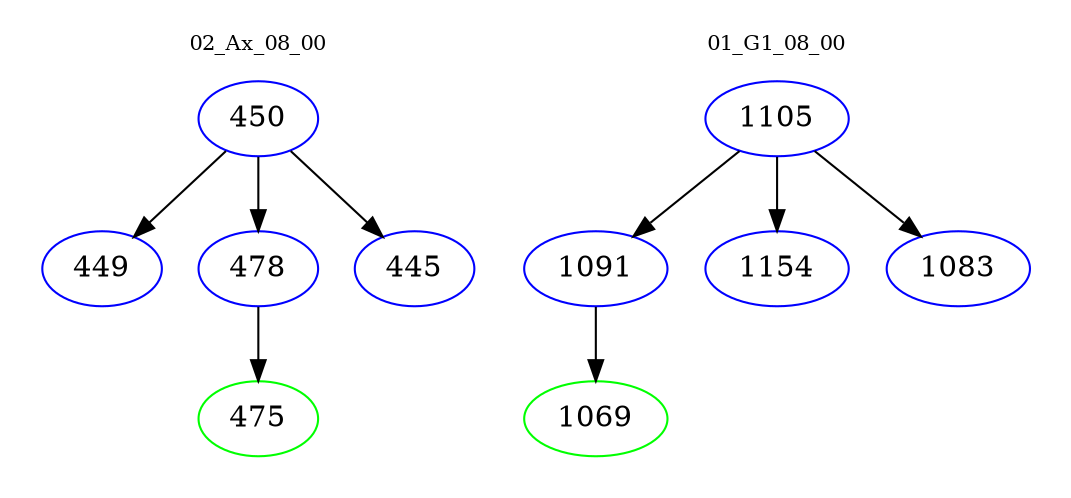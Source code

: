 digraph{
subgraph cluster_0 {
color = white
label = "02_Ax_08_00";
fontsize=10;
T0_450 [label="450", color="blue"]
T0_450 -> T0_449 [color="black"]
T0_449 [label="449", color="blue"]
T0_450 -> T0_478 [color="black"]
T0_478 [label="478", color="blue"]
T0_478 -> T0_475 [color="black"]
T0_475 [label="475", color="green"]
T0_450 -> T0_445 [color="black"]
T0_445 [label="445", color="blue"]
}
subgraph cluster_1 {
color = white
label = "01_G1_08_00";
fontsize=10;
T1_1105 [label="1105", color="blue"]
T1_1105 -> T1_1091 [color="black"]
T1_1091 [label="1091", color="blue"]
T1_1091 -> T1_1069 [color="black"]
T1_1069 [label="1069", color="green"]
T1_1105 -> T1_1154 [color="black"]
T1_1154 [label="1154", color="blue"]
T1_1105 -> T1_1083 [color="black"]
T1_1083 [label="1083", color="blue"]
}
}
